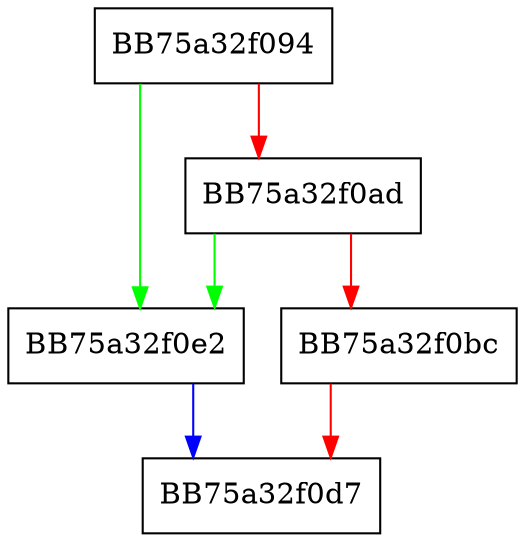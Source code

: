 digraph get_loop_nodes {
  node [shape="box"];
  graph [splines=ortho];
  BB75a32f094 -> BB75a32f0e2 [color="green"];
  BB75a32f094 -> BB75a32f0ad [color="red"];
  BB75a32f0ad -> BB75a32f0e2 [color="green"];
  BB75a32f0ad -> BB75a32f0bc [color="red"];
  BB75a32f0bc -> BB75a32f0d7 [color="red"];
  BB75a32f0e2 -> BB75a32f0d7 [color="blue"];
}